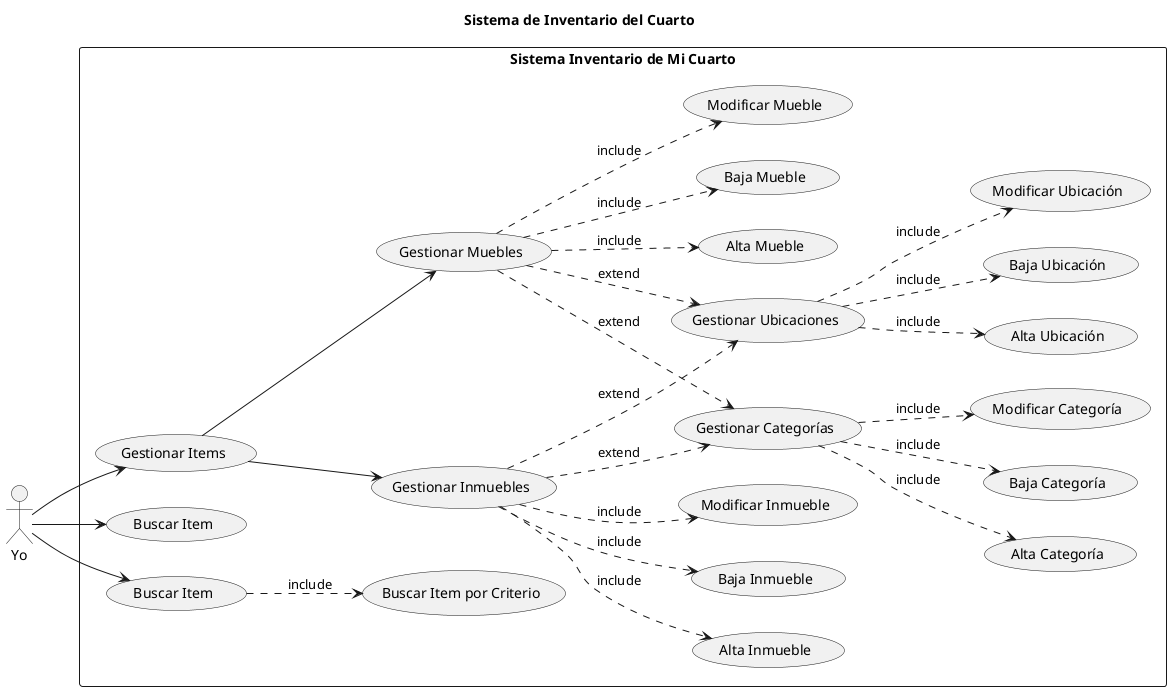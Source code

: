 @startuml cuarto
' view in vertical direction
left to right direction
title Sistema de Inventario del Cuarto

:Yo: as Admin

rectangle "Sistema Inventario de Mi Cuarto" {
    (Gestionar Items) as CU1
    (Gestionar Muebles) as CU2
    (Gestionar Inmuebles) as CU3
    (Buscar Item) as CU4
    (Gestionar Categorías) as CU5
    (Gestionar Ubicaciones) as CU6
    (Buscar Item) as CU7

    ' mueble
    (Alta Mueble) as CU2.1
    (Baja Mueble) as CU2.2
    (Modificar Mueble) as CU2.3

    ' inmueble
    (Alta Inmueble) as CU3.1
    (Baja Inmueble) as CU3.2
    (Modificar Inmueble) as CU3.3

    ' categorías
    (Alta Categoría) as CU5.1
    (Baja Categoría) as CU5.2
    (Modificar Categoría) as CU5.3

    ' ubicaciones
    (Alta Ubicación) as CU6.1
    (Baja Ubicación) as CU6.2
    (Modificar Ubicación) as CU6.3

    ' buscar item
    (Buscar Item por Criterio) as CU7.1

    CU2 .-> CU2.1 : include
    CU2 .-> CU2.2 : include
    CU2 .-> CU2.3 : include

    CU3 .-> CU3.1 : include
    CU3 .-> CU3.2 : include
    CU3 .-> CU3.3 : include

    CU5 .-> CU5.1 : include
    CU5 .-> CU5.2 : include
    CU5 .-> CU5.3 : include

    CU6 .-> CU6.1 : include
    CU6 .-> CU6.2 : include
    CU6 .-> CU6.3 : include

    CU7 .-> CU7.1 : include

    CU2 .-> CU5 : extend
    CU2 .-> CU6 : extend
    
    CU3 .-> CU5 : extend
    CU3 .-> CU6 : extend
}

CU1 --> CU2
CU1 --> CU3
' CU1 --> CU5
' CU1 --> CU6

Admin --> CU1
Admin --> CU4
Admin --> CU7

@enduml
